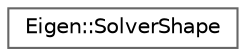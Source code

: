 digraph "Graphical Class Hierarchy"
{
 // LATEX_PDF_SIZE
  bgcolor="transparent";
  edge [fontname=Helvetica,fontsize=10,labelfontname=Helvetica,labelfontsize=10];
  node [fontname=Helvetica,fontsize=10,shape=box,height=0.2,width=0.4];
  rankdir="LR";
  Node0 [id="Node000000",label="Eigen::SolverShape",height=0.2,width=0.4,color="grey40", fillcolor="white", style="filled",URL="$structEigen_1_1SolverShape.html",tooltip=" "];
}
